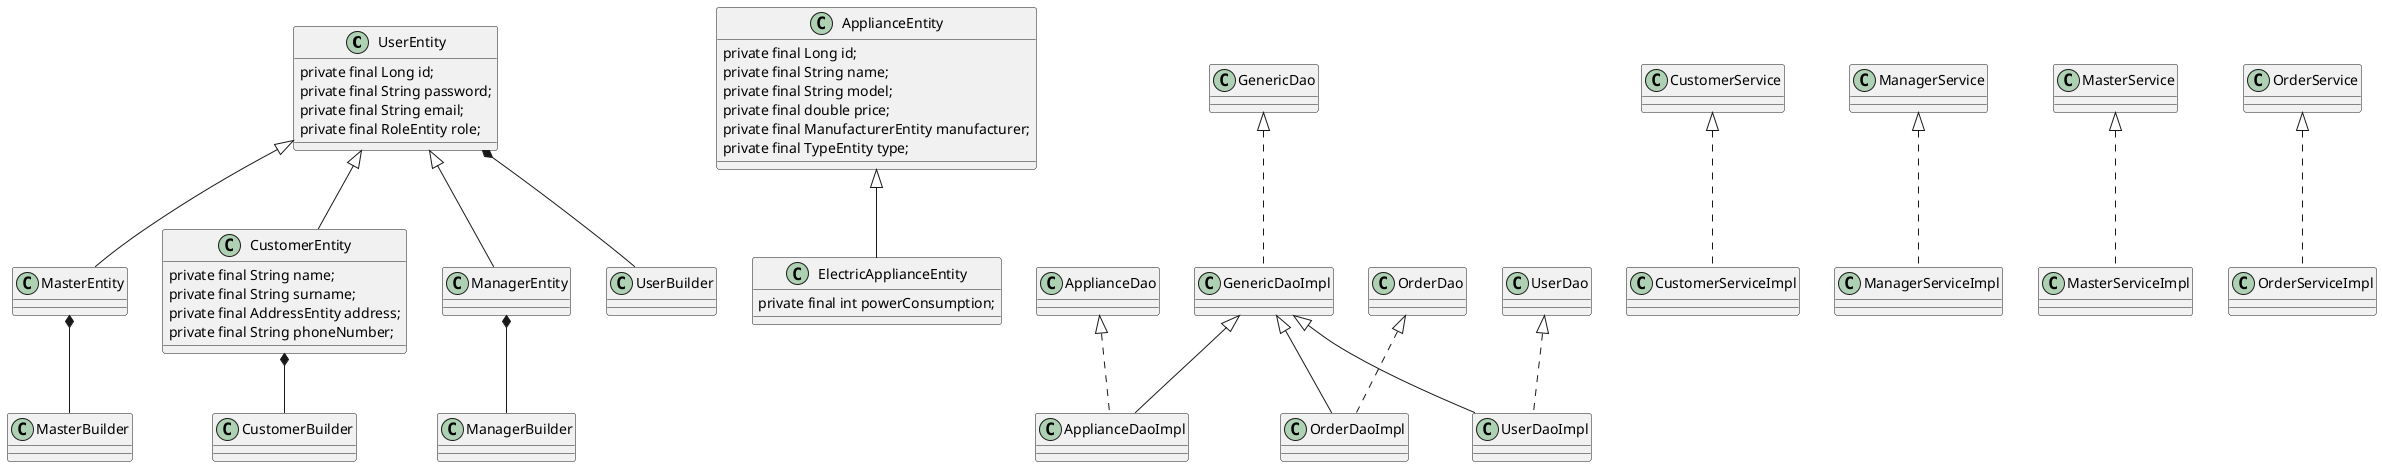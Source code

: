@startuml

class UserEntity{
private final Long id;
    private final String password;
    private final String email;
    private final RoleEntity role;
}
class MasterEntity extends UserEntity{
}
class CustomerEntity extends UserEntity {
          private final String name;
          private final String surname;
          private final AddressEntity address;
          private final String phoneNumber;
}
 class ManagerEntity extends UserEntity {
 }

 class ApplianceEntity {
     private final Long id;
     private final String name;
     private final String model;
     private final double price;
     private final ManufacturerEntity manufacturer;
     private final TypeEntity type;
 }

 class ElectricApplianceEntity extends ApplianceEntity {
     private final int powerConsumption;
 }

ApplianceDao <|.. ApplianceDaoImpl
OrderDao <|.. OrderDaoImpl
UserDao <|.. UserDaoImpl
GenericDao <|.. GenericDaoImpl

class ApplianceDaoImpl extends GenericDaoImpl{
}
class UserDaoImpl extends GenericDaoImpl{
}
class OrderDaoImpl extends GenericDaoImpl{
}
CustomerService <|.. CustomerServiceImpl
ManagerService <|.. ManagerServiceImpl
MasterService <|.. MasterServiceImpl
OrderService <|.. OrderServiceImpl


UserEntity *-- UserBuilder
CustomerEntity *-- CustomerBuilder
ManagerEntity *-- ManagerBuilder
MasterEntity *-- MasterBuilder

@enduml